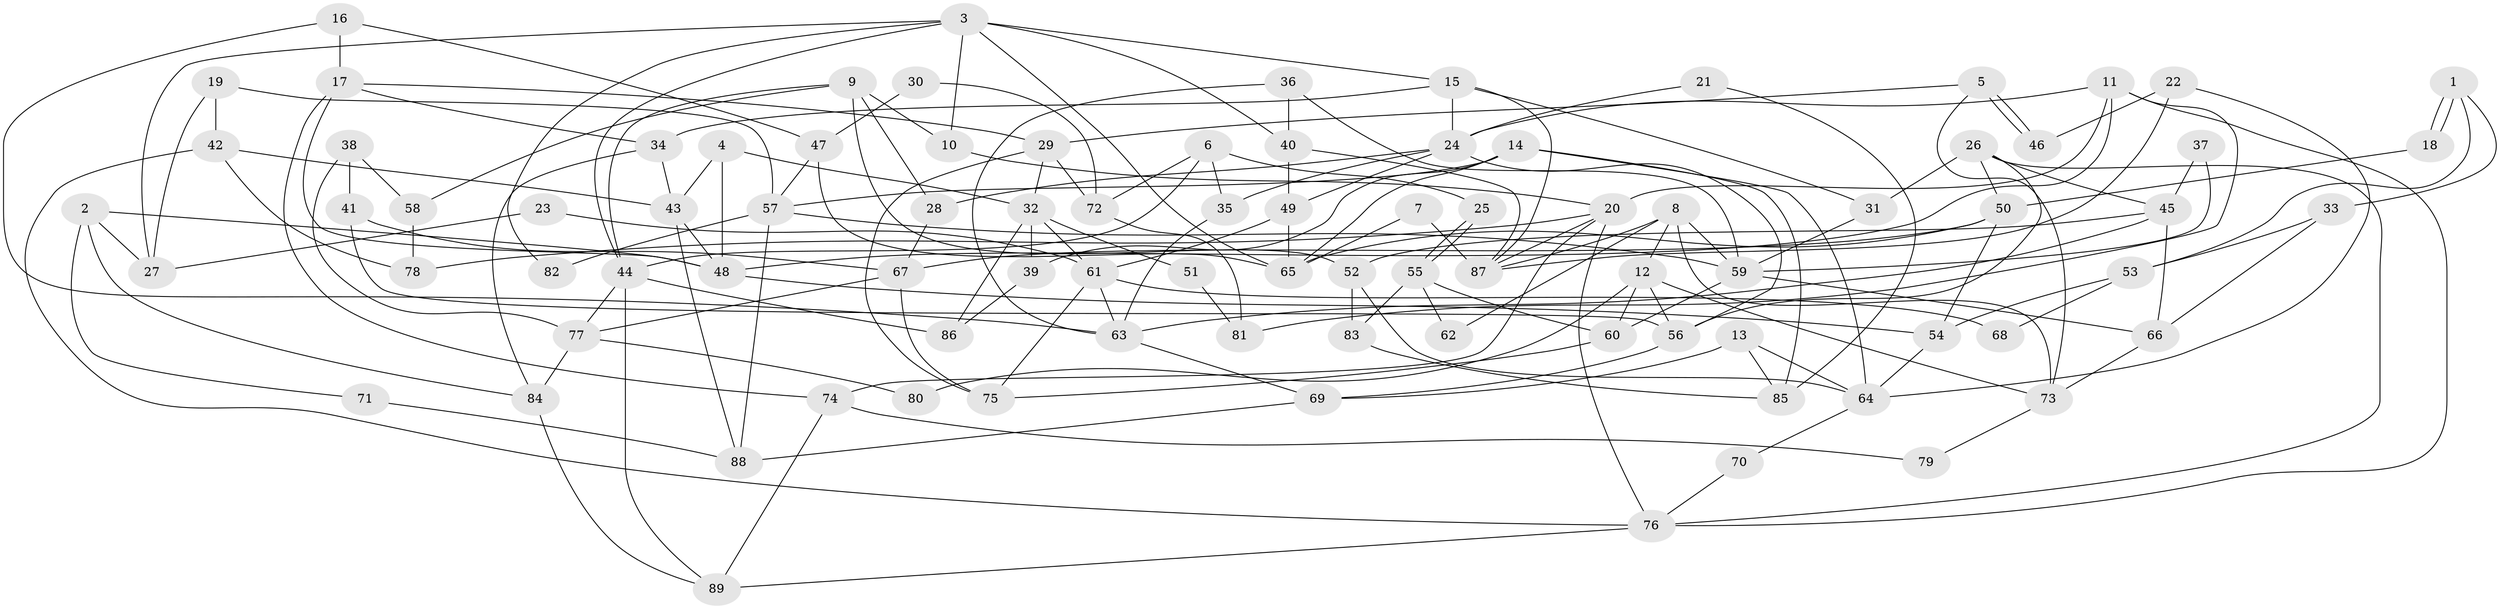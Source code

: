 // Generated by graph-tools (version 1.1) at 2025/15/03/09/25 04:15:00]
// undirected, 89 vertices, 178 edges
graph export_dot {
graph [start="1"]
  node [color=gray90,style=filled];
  1;
  2;
  3;
  4;
  5;
  6;
  7;
  8;
  9;
  10;
  11;
  12;
  13;
  14;
  15;
  16;
  17;
  18;
  19;
  20;
  21;
  22;
  23;
  24;
  25;
  26;
  27;
  28;
  29;
  30;
  31;
  32;
  33;
  34;
  35;
  36;
  37;
  38;
  39;
  40;
  41;
  42;
  43;
  44;
  45;
  46;
  47;
  48;
  49;
  50;
  51;
  52;
  53;
  54;
  55;
  56;
  57;
  58;
  59;
  60;
  61;
  62;
  63;
  64;
  65;
  66;
  67;
  68;
  69;
  70;
  71;
  72;
  73;
  74;
  75;
  76;
  77;
  78;
  79;
  80;
  81;
  82;
  83;
  84;
  85;
  86;
  87;
  88;
  89;
  1 -- 18;
  1 -- 18;
  1 -- 33;
  1 -- 53;
  2 -- 48;
  2 -- 27;
  2 -- 71;
  2 -- 84;
  3 -- 40;
  3 -- 44;
  3 -- 10;
  3 -- 15;
  3 -- 27;
  3 -- 65;
  3 -- 82;
  4 -- 43;
  4 -- 32;
  4 -- 48;
  5 -- 73;
  5 -- 46;
  5 -- 46;
  5 -- 29;
  6 -- 44;
  6 -- 35;
  6 -- 25;
  6 -- 72;
  7 -- 65;
  7 -- 87;
  8 -- 73;
  8 -- 59;
  8 -- 12;
  8 -- 62;
  8 -- 87;
  9 -- 10;
  9 -- 58;
  9 -- 28;
  9 -- 44;
  9 -- 52;
  10 -- 20;
  11 -- 76;
  11 -- 20;
  11 -- 24;
  11 -- 48;
  11 -- 81;
  12 -- 60;
  12 -- 56;
  12 -- 73;
  12 -- 80;
  13 -- 64;
  13 -- 69;
  13 -- 85;
  14 -- 65;
  14 -- 39;
  14 -- 57;
  14 -- 64;
  14 -- 85;
  15 -- 24;
  15 -- 31;
  15 -- 34;
  15 -- 87;
  16 -- 17;
  16 -- 47;
  16 -- 63;
  17 -- 48;
  17 -- 34;
  17 -- 29;
  17 -- 74;
  18 -- 50;
  19 -- 57;
  19 -- 42;
  19 -- 27;
  20 -- 87;
  20 -- 76;
  20 -- 74;
  20 -- 78;
  21 -- 24;
  21 -- 85;
  22 -- 87;
  22 -- 64;
  22 -- 46;
  23 -- 61;
  23 -- 27;
  24 -- 28;
  24 -- 35;
  24 -- 49;
  24 -- 56;
  25 -- 55;
  25 -- 55;
  26 -- 56;
  26 -- 45;
  26 -- 31;
  26 -- 50;
  26 -- 76;
  28 -- 67;
  29 -- 32;
  29 -- 72;
  29 -- 75;
  30 -- 47;
  30 -- 72;
  31 -- 59;
  32 -- 61;
  32 -- 39;
  32 -- 51;
  32 -- 86;
  33 -- 66;
  33 -- 53;
  34 -- 84;
  34 -- 43;
  35 -- 63;
  36 -- 59;
  36 -- 40;
  36 -- 63;
  37 -- 59;
  37 -- 45;
  38 -- 41;
  38 -- 77;
  38 -- 58;
  39 -- 86;
  40 -- 87;
  40 -- 49;
  41 -- 56;
  41 -- 67;
  42 -- 76;
  42 -- 43;
  42 -- 78;
  43 -- 48;
  43 -- 88;
  44 -- 77;
  44 -- 86;
  44 -- 89;
  45 -- 63;
  45 -- 52;
  45 -- 66;
  47 -- 57;
  47 -- 65;
  48 -- 54;
  49 -- 65;
  49 -- 61;
  50 -- 54;
  50 -- 65;
  50 -- 67;
  51 -- 81;
  52 -- 83;
  52 -- 64;
  53 -- 54;
  53 -- 68;
  54 -- 64;
  55 -- 60;
  55 -- 62;
  55 -- 83;
  56 -- 69;
  57 -- 88;
  57 -- 59;
  57 -- 82;
  58 -- 78;
  59 -- 60;
  59 -- 66;
  60 -- 75;
  61 -- 63;
  61 -- 68;
  61 -- 75;
  63 -- 69;
  64 -- 70;
  66 -- 73;
  67 -- 75;
  67 -- 77;
  69 -- 88;
  70 -- 76;
  71 -- 88;
  72 -- 81;
  73 -- 79;
  74 -- 79;
  74 -- 89;
  76 -- 89;
  77 -- 84;
  77 -- 80;
  83 -- 85;
  84 -- 89;
}
